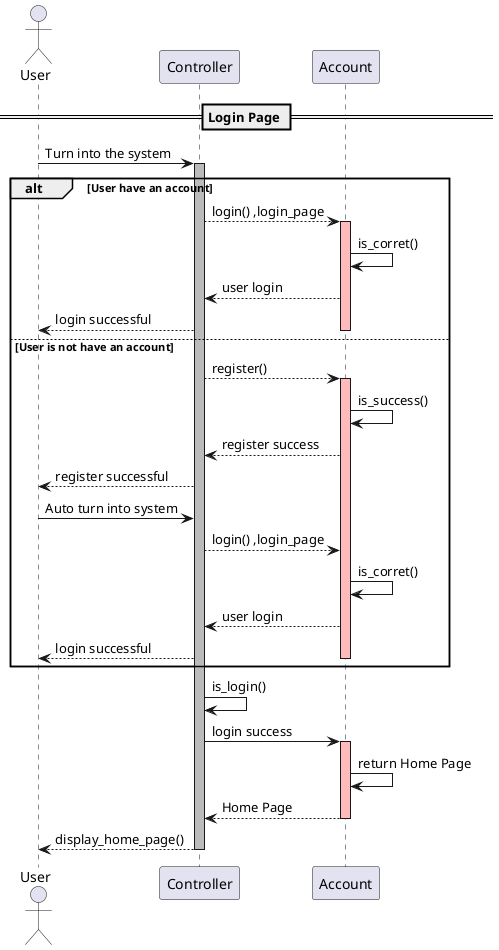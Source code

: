 @startuml

actor "User" as user
participant Controller
participant Account

== Login Page ==

   user -> Controller: Turn into the system
   activate Controller #BBBBBB
   alt User have an account
      Controller --> Account: login() ,login_page
      activate Account #FFBBBB
      Account -> Account: is_corret()
      Account --> Controller: user login
      Controller --> user : login successful
      deactivate Account
   else User is not have an account
      Controller --> Account: register()
      activate Account #FFBBBB
      Account -> Account: is_success()
      Account --> Controller: register success
      Controller --> user : register successful
      user -> Controller :Auto turn into system
      Controller --> Account: login() ,login_page
      Account -> Account: is_corret()
      Account --> Controller: user login
      Controller --> user : login successful
      deactivate Account
   end

   Controller -> Controller: is_login()
   Controller -> Account: login success
   activate Account #FFBBBB
   Account -> Account: return Home Page
   Account --> Controller: Home Page
   deactivate Account
   Controller --> user : display_home_page()
   deactivate Controller

@enduml